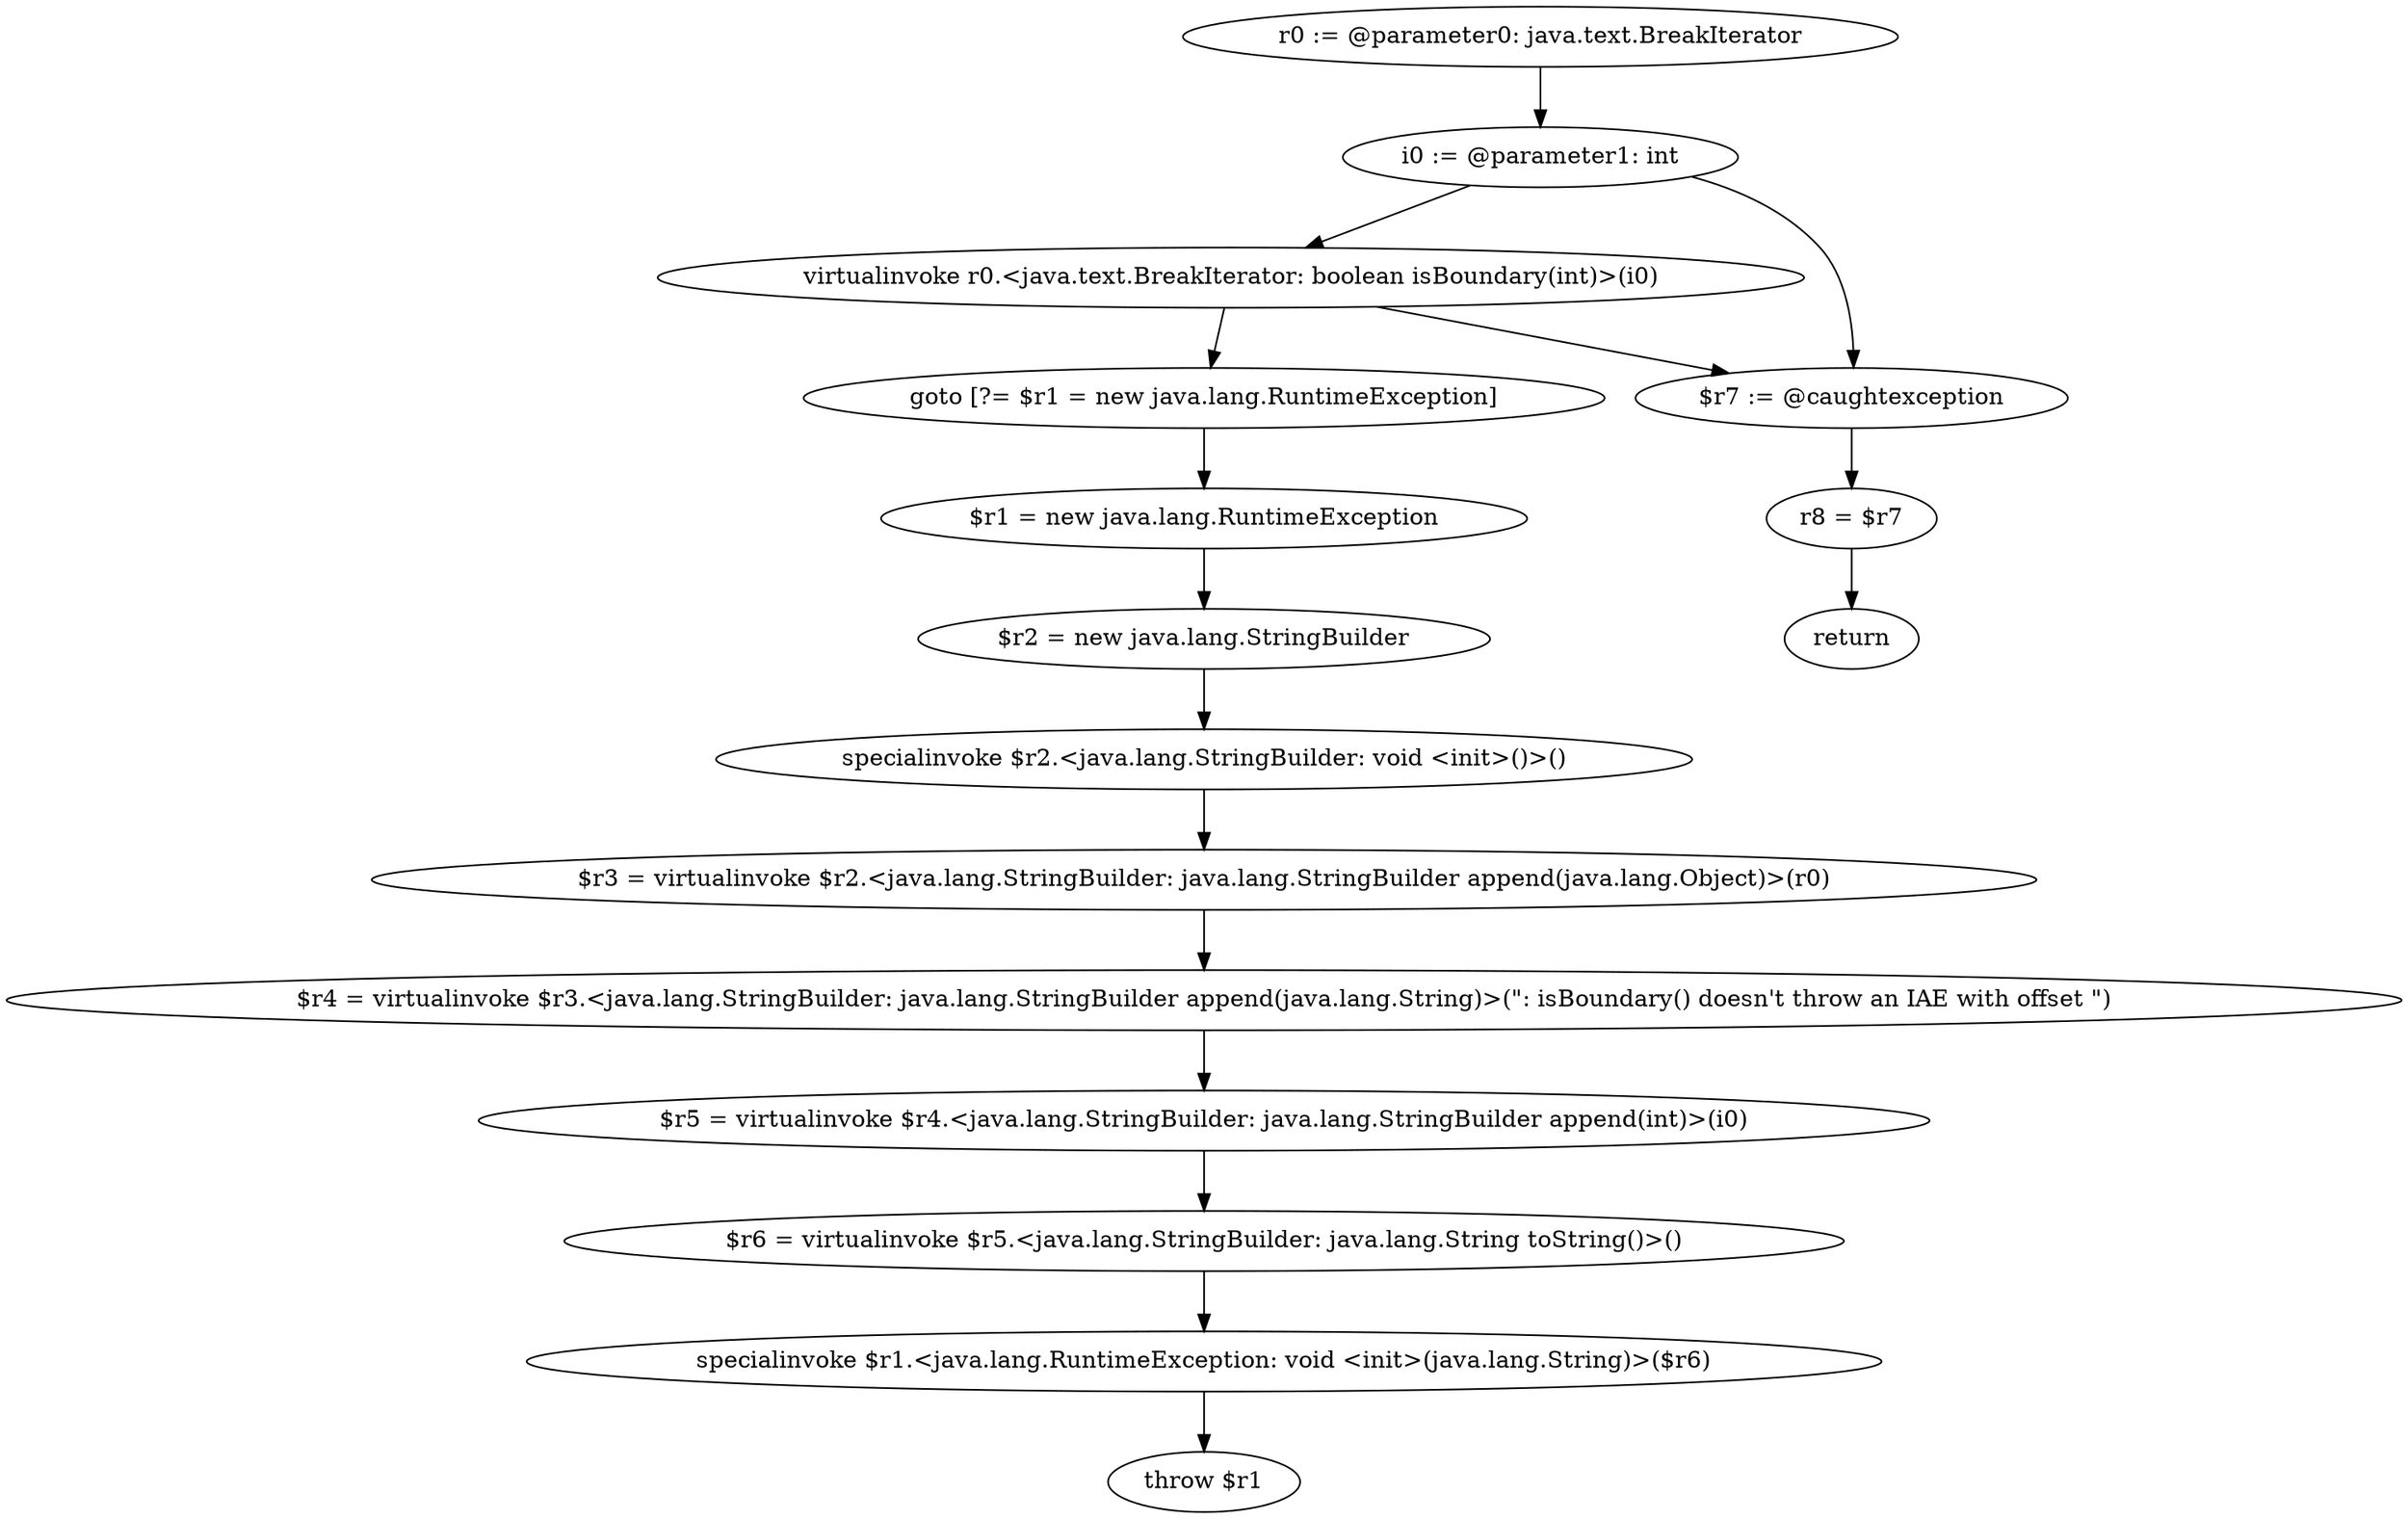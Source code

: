 digraph "unitGraph" {
    "r0 := @parameter0: java.text.BreakIterator"
    "i0 := @parameter1: int"
    "virtualinvoke r0.<java.text.BreakIterator: boolean isBoundary(int)>(i0)"
    "goto [?= $r1 = new java.lang.RuntimeException]"
    "$r7 := @caughtexception"
    "r8 = $r7"
    "return"
    "$r1 = new java.lang.RuntimeException"
    "$r2 = new java.lang.StringBuilder"
    "specialinvoke $r2.<java.lang.StringBuilder: void <init>()>()"
    "$r3 = virtualinvoke $r2.<java.lang.StringBuilder: java.lang.StringBuilder append(java.lang.Object)>(r0)"
    "$r4 = virtualinvoke $r3.<java.lang.StringBuilder: java.lang.StringBuilder append(java.lang.String)>(\": isBoundary() doesn\'t throw an IAE with offset \")"
    "$r5 = virtualinvoke $r4.<java.lang.StringBuilder: java.lang.StringBuilder append(int)>(i0)"
    "$r6 = virtualinvoke $r5.<java.lang.StringBuilder: java.lang.String toString()>()"
    "specialinvoke $r1.<java.lang.RuntimeException: void <init>(java.lang.String)>($r6)"
    "throw $r1"
    "r0 := @parameter0: java.text.BreakIterator"->"i0 := @parameter1: int";
    "i0 := @parameter1: int"->"virtualinvoke r0.<java.text.BreakIterator: boolean isBoundary(int)>(i0)";
    "i0 := @parameter1: int"->"$r7 := @caughtexception";
    "virtualinvoke r0.<java.text.BreakIterator: boolean isBoundary(int)>(i0)"->"goto [?= $r1 = new java.lang.RuntimeException]";
    "virtualinvoke r0.<java.text.BreakIterator: boolean isBoundary(int)>(i0)"->"$r7 := @caughtexception";
    "goto [?= $r1 = new java.lang.RuntimeException]"->"$r1 = new java.lang.RuntimeException";
    "$r7 := @caughtexception"->"r8 = $r7";
    "r8 = $r7"->"return";
    "$r1 = new java.lang.RuntimeException"->"$r2 = new java.lang.StringBuilder";
    "$r2 = new java.lang.StringBuilder"->"specialinvoke $r2.<java.lang.StringBuilder: void <init>()>()";
    "specialinvoke $r2.<java.lang.StringBuilder: void <init>()>()"->"$r3 = virtualinvoke $r2.<java.lang.StringBuilder: java.lang.StringBuilder append(java.lang.Object)>(r0)";
    "$r3 = virtualinvoke $r2.<java.lang.StringBuilder: java.lang.StringBuilder append(java.lang.Object)>(r0)"->"$r4 = virtualinvoke $r3.<java.lang.StringBuilder: java.lang.StringBuilder append(java.lang.String)>(\": isBoundary() doesn\'t throw an IAE with offset \")";
    "$r4 = virtualinvoke $r3.<java.lang.StringBuilder: java.lang.StringBuilder append(java.lang.String)>(\": isBoundary() doesn\'t throw an IAE with offset \")"->"$r5 = virtualinvoke $r4.<java.lang.StringBuilder: java.lang.StringBuilder append(int)>(i0)";
    "$r5 = virtualinvoke $r4.<java.lang.StringBuilder: java.lang.StringBuilder append(int)>(i0)"->"$r6 = virtualinvoke $r5.<java.lang.StringBuilder: java.lang.String toString()>()";
    "$r6 = virtualinvoke $r5.<java.lang.StringBuilder: java.lang.String toString()>()"->"specialinvoke $r1.<java.lang.RuntimeException: void <init>(java.lang.String)>($r6)";
    "specialinvoke $r1.<java.lang.RuntimeException: void <init>(java.lang.String)>($r6)"->"throw $r1";
}
